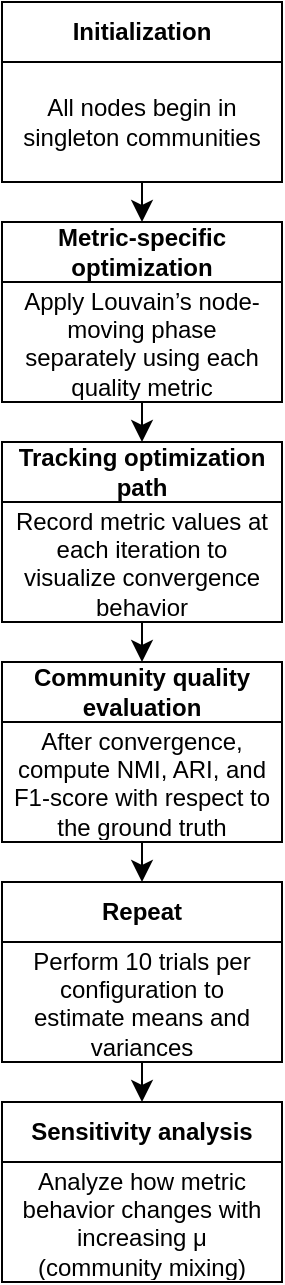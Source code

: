 <mxfile version="27.0.5">
  <diagram id="C5RBs43oDa-KdzZeNtuy" name="Page-1">
    <mxGraphModel dx="756" dy="559" grid="1" gridSize="10" guides="1" tooltips="1" connect="1" arrows="1" fold="1" page="1" pageScale="1" pageWidth="827" pageHeight="1169" math="0" shadow="0">
      <root>
        <mxCell id="WIyWlLk6GJQsqaUBKTNV-0" />
        <mxCell id="WIyWlLk6GJQsqaUBKTNV-1" parent="WIyWlLk6GJQsqaUBKTNV-0" />
        <mxCell id="zkQeglwhI-UMu3lqTF0E-20" style="edgeStyle=none;curved=1;rounded=0;orthogonalLoop=1;jettySize=auto;html=1;exitX=0.5;exitY=1;exitDx=0;exitDy=0;entryX=0.5;entryY=0;entryDx=0;entryDy=0;fontSize=12;startSize=8;endSize=8;" edge="1" parent="WIyWlLk6GJQsqaUBKTNV-1" source="zkQeglwhI-UMu3lqTF0E-3" target="zkQeglwhI-UMu3lqTF0E-7">
          <mxGeometry relative="1" as="geometry" />
        </mxCell>
        <mxCell id="zkQeglwhI-UMu3lqTF0E-3" value="&lt;b&gt;Initialization&lt;/b&gt;" style="swimlane;fontStyle=0;childLayout=stackLayout;horizontal=1;startSize=30;horizontalStack=0;resizeParent=1;resizeParentMax=0;resizeLast=0;collapsible=1;marginBottom=0;whiteSpace=wrap;html=1;" vertex="1" parent="WIyWlLk6GJQsqaUBKTNV-1">
          <mxGeometry x="150" y="20" width="140" height="90" as="geometry" />
        </mxCell>
        <mxCell id="zkQeglwhI-UMu3lqTF0E-5" value="All nodes begin in singleton communities" style="text;strokeColor=none;fillColor=none;align=center;verticalAlign=middle;spacingLeft=4;spacingRight=4;overflow=hidden;points=[[0,0.5],[1,0.5]];portConstraint=eastwest;rotatable=0;whiteSpace=wrap;html=1;" vertex="1" parent="zkQeglwhI-UMu3lqTF0E-3">
          <mxGeometry y="30" width="140" height="60" as="geometry" />
        </mxCell>
        <mxCell id="zkQeglwhI-UMu3lqTF0E-7" value="&lt;b&gt;Metric-specific optimization&lt;/b&gt;" style="swimlane;fontStyle=0;childLayout=stackLayout;horizontal=1;startSize=30;horizontalStack=0;resizeParent=1;resizeParentMax=0;resizeLast=0;collapsible=1;marginBottom=0;whiteSpace=wrap;html=1;" vertex="1" parent="WIyWlLk6GJQsqaUBKTNV-1">
          <mxGeometry x="150" y="130" width="140" height="90" as="geometry" />
        </mxCell>
        <mxCell id="zkQeglwhI-UMu3lqTF0E-8" value="Apply Louvain’s node-moving phase separately using each quality metric" style="text;strokeColor=none;fillColor=none;align=center;verticalAlign=middle;spacingLeft=4;spacingRight=4;overflow=hidden;points=[[0,0.5],[1,0.5]];portConstraint=eastwest;rotatable=0;whiteSpace=wrap;html=1;" vertex="1" parent="zkQeglwhI-UMu3lqTF0E-7">
          <mxGeometry y="30" width="140" height="60" as="geometry" />
        </mxCell>
        <mxCell id="zkQeglwhI-UMu3lqTF0E-21" style="edgeStyle=none;curved=1;rounded=0;orthogonalLoop=1;jettySize=auto;html=1;exitX=0.5;exitY=1;exitDx=0;exitDy=0;entryX=0.5;entryY=0;entryDx=0;entryDy=0;fontSize=12;startSize=8;endSize=8;" edge="1" parent="WIyWlLk6GJQsqaUBKTNV-1" source="zkQeglwhI-UMu3lqTF0E-9" target="zkQeglwhI-UMu3lqTF0E-11">
          <mxGeometry relative="1" as="geometry" />
        </mxCell>
        <mxCell id="zkQeglwhI-UMu3lqTF0E-9" value="&lt;b&gt;Tracking optimization path&lt;/b&gt;" style="swimlane;fontStyle=0;childLayout=stackLayout;horizontal=1;startSize=30;horizontalStack=0;resizeParent=1;resizeParentMax=0;resizeLast=0;collapsible=1;marginBottom=0;whiteSpace=wrap;html=1;" vertex="1" parent="WIyWlLk6GJQsqaUBKTNV-1">
          <mxGeometry x="150" y="240" width="140" height="90" as="geometry" />
        </mxCell>
        <mxCell id="zkQeglwhI-UMu3lqTF0E-10" value="Record metric values at each iteration to visualize convergence behavior" style="text;strokeColor=none;fillColor=none;align=center;verticalAlign=middle;spacingLeft=4;spacingRight=4;overflow=hidden;points=[[0,0.5],[1,0.5]];portConstraint=eastwest;rotatable=0;whiteSpace=wrap;html=1;" vertex="1" parent="zkQeglwhI-UMu3lqTF0E-9">
          <mxGeometry y="30" width="140" height="60" as="geometry" />
        </mxCell>
        <mxCell id="zkQeglwhI-UMu3lqTF0E-11" value="&lt;b&gt;Community quality evaluation&lt;/b&gt;" style="swimlane;fontStyle=0;childLayout=stackLayout;horizontal=1;startSize=30;horizontalStack=0;resizeParent=1;resizeParentMax=0;resizeLast=0;collapsible=1;marginBottom=0;whiteSpace=wrap;html=1;" vertex="1" parent="WIyWlLk6GJQsqaUBKTNV-1">
          <mxGeometry x="150" y="350" width="140" height="90" as="geometry" />
        </mxCell>
        <mxCell id="zkQeglwhI-UMu3lqTF0E-12" value="After convergence, compute NMI, ARI, and F1-score with respect to the ground truth" style="text;strokeColor=none;fillColor=none;align=center;verticalAlign=middle;spacingLeft=4;spacingRight=4;overflow=hidden;points=[[0,0.5],[1,0.5]];portConstraint=eastwest;rotatable=0;whiteSpace=wrap;html=1;" vertex="1" parent="zkQeglwhI-UMu3lqTF0E-11">
          <mxGeometry y="30" width="140" height="60" as="geometry" />
        </mxCell>
        <mxCell id="zkQeglwhI-UMu3lqTF0E-15" value="&lt;b&gt;Sensitivity analysis&lt;/b&gt;" style="swimlane;fontStyle=0;childLayout=stackLayout;horizontal=1;startSize=30;horizontalStack=0;resizeParent=1;resizeParentMax=0;resizeLast=0;collapsible=1;marginBottom=0;whiteSpace=wrap;html=1;" vertex="1" parent="WIyWlLk6GJQsqaUBKTNV-1">
          <mxGeometry x="150" y="570" width="140" height="90" as="geometry" />
        </mxCell>
        <mxCell id="zkQeglwhI-UMu3lqTF0E-16" value="Analyze how metric behavior changes with increasing μ (community mixing)" style="text;strokeColor=none;fillColor=none;align=center;verticalAlign=middle;spacingLeft=4;spacingRight=4;overflow=hidden;points=[[0,0.5],[1,0.5]];portConstraint=eastwest;rotatable=0;whiteSpace=wrap;html=1;" vertex="1" parent="zkQeglwhI-UMu3lqTF0E-15">
          <mxGeometry y="30" width="140" height="60" as="geometry" />
        </mxCell>
        <mxCell id="zkQeglwhI-UMu3lqTF0E-19" style="edgeStyle=none;curved=1;rounded=0;orthogonalLoop=1;jettySize=auto;html=1;exitX=0.5;exitY=1;exitDx=0;exitDy=0;entryX=0.5;entryY=0;entryDx=0;entryDy=0;fontSize=12;startSize=8;endSize=8;" edge="1" parent="WIyWlLk6GJQsqaUBKTNV-1" source="zkQeglwhI-UMu3lqTF0E-17" target="zkQeglwhI-UMu3lqTF0E-15">
          <mxGeometry relative="1" as="geometry" />
        </mxCell>
        <mxCell id="zkQeglwhI-UMu3lqTF0E-17" value="&lt;b&gt;Repeat&lt;/b&gt;" style="swimlane;fontStyle=0;childLayout=stackLayout;horizontal=1;startSize=30;horizontalStack=0;resizeParent=1;resizeParentMax=0;resizeLast=0;collapsible=1;marginBottom=0;whiteSpace=wrap;html=1;" vertex="1" parent="WIyWlLk6GJQsqaUBKTNV-1">
          <mxGeometry x="150" y="460" width="140" height="90" as="geometry" />
        </mxCell>
        <mxCell id="zkQeglwhI-UMu3lqTF0E-18" value="Perform 10 trials per configuration to estimate means and variances" style="text;strokeColor=none;fillColor=none;align=center;verticalAlign=middle;spacingLeft=4;spacingRight=4;overflow=hidden;points=[[0,0.5],[1,0.5]];portConstraint=eastwest;rotatable=0;whiteSpace=wrap;html=1;" vertex="1" parent="zkQeglwhI-UMu3lqTF0E-17">
          <mxGeometry y="30" width="140" height="60" as="geometry" />
        </mxCell>
        <mxCell id="zkQeglwhI-UMu3lqTF0E-22" style="edgeStyle=none;curved=1;rounded=0;orthogonalLoop=1;jettySize=auto;html=1;entryX=0.5;entryY=0;entryDx=0;entryDy=0;fontSize=12;startSize=8;endSize=8;" edge="1" parent="WIyWlLk6GJQsqaUBKTNV-1" source="zkQeglwhI-UMu3lqTF0E-8" target="zkQeglwhI-UMu3lqTF0E-9">
          <mxGeometry relative="1" as="geometry">
            <mxPoint x="230" y="120" as="sourcePoint" />
            <mxPoint x="230" y="140" as="targetPoint" />
          </mxGeometry>
        </mxCell>
        <mxCell id="zkQeglwhI-UMu3lqTF0E-23" style="edgeStyle=none;curved=1;rounded=0;orthogonalLoop=1;jettySize=auto;html=1;entryX=0.5;entryY=0;entryDx=0;entryDy=0;fontSize=12;startSize=8;endSize=8;" edge="1" parent="WIyWlLk6GJQsqaUBKTNV-1" source="zkQeglwhI-UMu3lqTF0E-12" target="zkQeglwhI-UMu3lqTF0E-17">
          <mxGeometry relative="1" as="geometry">
            <mxPoint x="240" y="130" as="sourcePoint" />
            <mxPoint x="240" y="150" as="targetPoint" />
          </mxGeometry>
        </mxCell>
      </root>
    </mxGraphModel>
  </diagram>
</mxfile>
